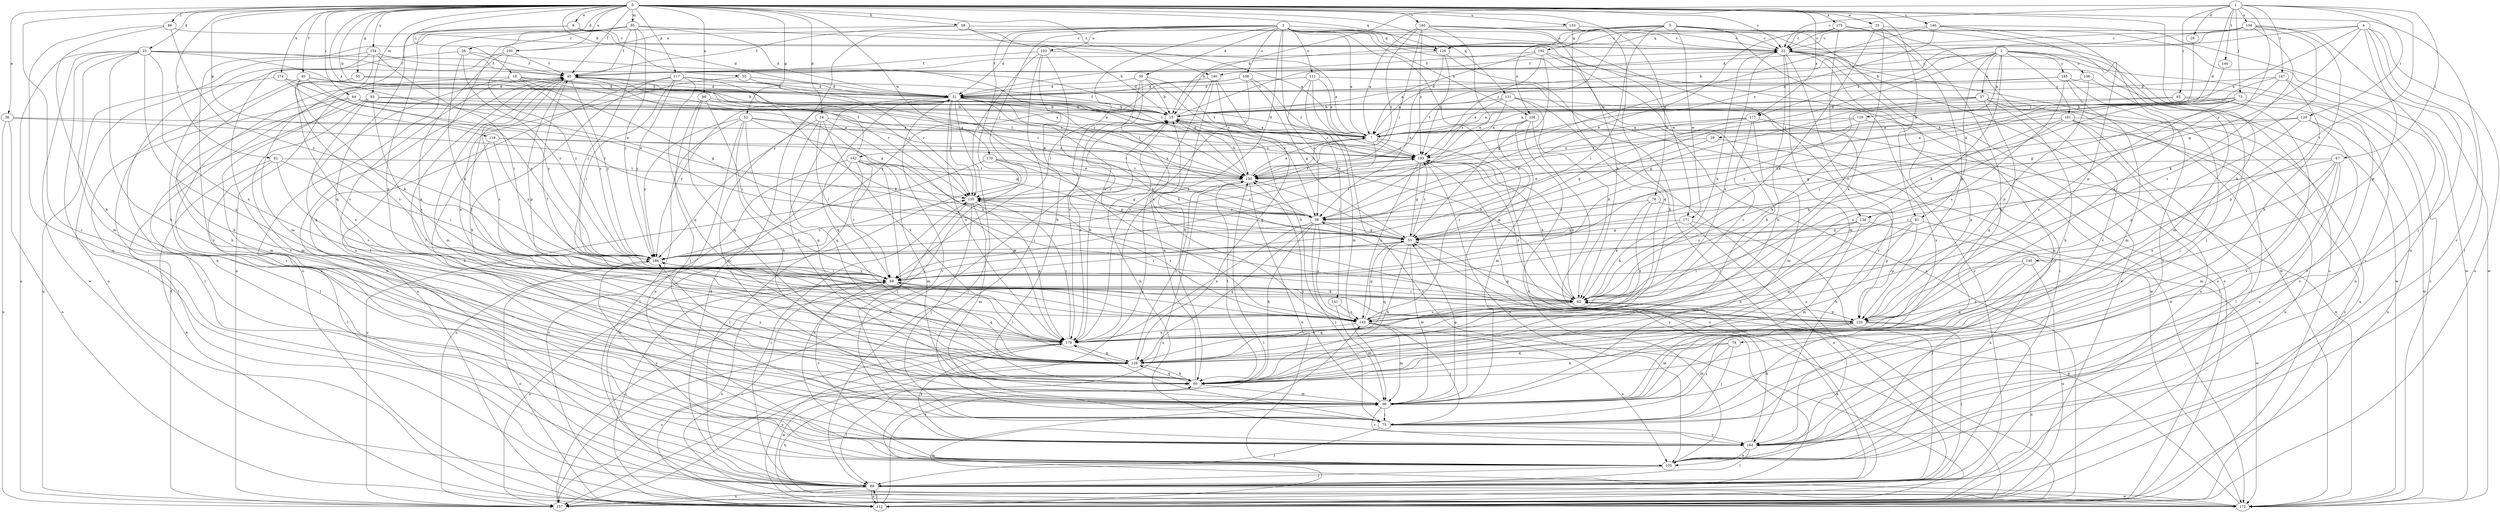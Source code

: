 strict digraph  {
0;
1;
2;
3;
4;
5;
6;
7;
15;
18;
22;
23;
24;
26;
28;
29;
30;
31;
35;
36;
37;
38;
40;
45;
50;
52;
53;
55;
59;
60;
61;
64;
65;
67;
68;
73;
75;
78;
79;
81;
82;
86;
89;
93;
95;
96;
99;
100;
103;
104;
105;
106;
108;
111;
112;
117;
118;
119;
120;
121;
126;
128;
129;
134;
135;
140;
141;
142;
143;
146;
147;
149;
150;
154;
155;
156;
157;
160;
164;
170;
171;
172;
174;
175;
177;
179;
181;
185;
186;
190;
192;
193;
0 -> 6  [label=a];
0 -> 7  [label=a];
0 -> 15  [label=b];
0 -> 18  [label=c];
0 -> 22  [label=c];
0 -> 23  [label=d];
0 -> 24  [label=d];
0 -> 26  [label=d];
0 -> 35  [label=e];
0 -> 36  [label=e];
0 -> 40  [label=f];
0 -> 45  [label=f];
0 -> 50  [label=g];
0 -> 52  [label=g];
0 -> 55  [label=h];
0 -> 59  [label=h];
0 -> 61  [label=i];
0 -> 64  [label=i];
0 -> 78  [label=k];
0 -> 79  [label=k];
0 -> 81  [label=k];
0 -> 86  [label=l];
0 -> 89  [label=l];
0 -> 93  [label=m];
0 -> 95  [label=m];
0 -> 99  [label=n];
0 -> 100  [label=n];
0 -> 117  [label=p];
0 -> 118  [label=p];
0 -> 121  [label=q];
0 -> 126  [label=q];
0 -> 140  [label=s];
0 -> 154  [label=u];
0 -> 155  [label=u];
0 -> 160  [label=v];
0 -> 164  [label=v];
0 -> 170  [label=w];
0 -> 174  [label=x];
0 -> 175  [label=x];
0 -> 177  [label=x];
0 -> 190  [label=z];
1 -> 15  [label=b];
1 -> 22  [label=c];
1 -> 28  [label=d];
1 -> 29  [label=d];
1 -> 65  [label=i];
1 -> 67  [label=i];
1 -> 73  [label=j];
1 -> 129  [label=r];
1 -> 134  [label=r];
1 -> 146  [label=t];
1 -> 147  [label=t];
1 -> 149  [label=t];
1 -> 156  [label=u];
2 -> 37  [label=e];
2 -> 75  [label=j];
2 -> 81  [label=k];
2 -> 82  [label=k];
2 -> 96  [label=m];
2 -> 106  [label=o];
2 -> 119  [label=p];
2 -> 177  [label=x];
2 -> 181  [label=y];
2 -> 185  [label=y];
2 -> 186  [label=y];
2 -> 190  [label=z];
3 -> 7  [label=a];
3 -> 30  [label=d];
3 -> 68  [label=i];
3 -> 96  [label=m];
3 -> 100  [label=n];
3 -> 103  [label=n];
3 -> 104  [label=n];
3 -> 108  [label=o];
3 -> 111  [label=o];
3 -> 112  [label=o];
3 -> 126  [label=q];
3 -> 134  [label=r];
3 -> 135  [label=r];
3 -> 141  [label=s];
3 -> 157  [label=u];
3 -> 171  [label=w];
3 -> 179  [label=x];
3 -> 186  [label=y];
4 -> 7  [label=a];
4 -> 15  [label=b];
4 -> 53  [label=g];
4 -> 75  [label=j];
4 -> 112  [label=o];
4 -> 120  [label=p];
4 -> 126  [label=q];
4 -> 164  [label=v];
5 -> 15  [label=b];
5 -> 22  [label=c];
5 -> 68  [label=i];
5 -> 104  [label=n];
5 -> 105  [label=n];
5 -> 126  [label=q];
5 -> 157  [label=u];
5 -> 171  [label=w];
5 -> 172  [label=w];
5 -> 192  [label=z];
6 -> 22  [label=c];
6 -> 31  [label=d];
6 -> 128  [label=q];
6 -> 179  [label=x];
7 -> 31  [label=d];
7 -> 112  [label=o];
7 -> 142  [label=s];
7 -> 150  [label=t];
7 -> 186  [label=y];
7 -> 193  [label=z];
15 -> 7  [label=a];
15 -> 22  [label=c];
15 -> 45  [label=f];
15 -> 179  [label=x];
15 -> 193  [label=z];
18 -> 31  [label=d];
18 -> 53  [label=g];
18 -> 128  [label=q];
18 -> 135  [label=r];
18 -> 150  [label=t];
18 -> 164  [label=v];
18 -> 186  [label=y];
22 -> 45  [label=f];
22 -> 60  [label=h];
22 -> 82  [label=k];
22 -> 89  [label=l];
22 -> 96  [label=m];
22 -> 112  [label=o];
22 -> 143  [label=s];
22 -> 157  [label=u];
22 -> 164  [label=v];
22 -> 172  [label=w];
23 -> 38  [label=e];
23 -> 45  [label=f];
23 -> 60  [label=h];
23 -> 89  [label=l];
23 -> 96  [label=m];
23 -> 128  [label=q];
23 -> 150  [label=t];
23 -> 157  [label=u];
23 -> 172  [label=w];
23 -> 179  [label=x];
24 -> 7  [label=a];
24 -> 68  [label=i];
24 -> 82  [label=k];
24 -> 96  [label=m];
24 -> 128  [label=q];
24 -> 179  [label=x];
26 -> 45  [label=f];
26 -> 82  [label=k];
26 -> 105  [label=n];
26 -> 150  [label=t];
26 -> 186  [label=y];
28 -> 150  [label=t];
29 -> 38  [label=e];
29 -> 179  [label=x];
29 -> 193  [label=z];
30 -> 15  [label=b];
30 -> 31  [label=d];
30 -> 38  [label=e];
30 -> 143  [label=s];
30 -> 179  [label=x];
30 -> 193  [label=z];
31 -> 15  [label=b];
31 -> 38  [label=e];
31 -> 60  [label=h];
31 -> 82  [label=k];
31 -> 89  [label=l];
31 -> 120  [label=p];
31 -> 128  [label=q];
31 -> 135  [label=r];
31 -> 150  [label=t];
31 -> 164  [label=v];
31 -> 179  [label=x];
31 -> 186  [label=y];
35 -> 22  [label=c];
35 -> 60  [label=h];
35 -> 82  [label=k];
35 -> 112  [label=o];
35 -> 143  [label=s];
36 -> 7  [label=a];
36 -> 112  [label=o];
36 -> 135  [label=r];
36 -> 157  [label=u];
37 -> 7  [label=a];
37 -> 15  [label=b];
37 -> 53  [label=g];
37 -> 60  [label=h];
37 -> 68  [label=i];
37 -> 89  [label=l];
37 -> 128  [label=q];
37 -> 157  [label=u];
38 -> 53  [label=g];
38 -> 60  [label=h];
38 -> 75  [label=j];
38 -> 128  [label=q];
38 -> 143  [label=s];
38 -> 179  [label=x];
40 -> 15  [label=b];
40 -> 31  [label=d];
40 -> 82  [label=k];
40 -> 89  [label=l];
40 -> 143  [label=s];
40 -> 186  [label=y];
45 -> 31  [label=d];
45 -> 53  [label=g];
45 -> 96  [label=m];
45 -> 105  [label=n];
45 -> 120  [label=p];
45 -> 135  [label=r];
45 -> 143  [label=s];
45 -> 186  [label=y];
50 -> 15  [label=b];
50 -> 31  [label=d];
50 -> 60  [label=h];
50 -> 143  [label=s];
52 -> 7  [label=a];
52 -> 38  [label=e];
52 -> 53  [label=g];
52 -> 60  [label=h];
52 -> 89  [label=l];
52 -> 105  [label=n];
52 -> 128  [label=q];
52 -> 186  [label=y];
53 -> 38  [label=e];
53 -> 60  [label=h];
53 -> 68  [label=i];
53 -> 96  [label=m];
53 -> 128  [label=q];
53 -> 150  [label=t];
53 -> 186  [label=y];
53 -> 193  [label=z];
55 -> 31  [label=d];
55 -> 135  [label=r];
55 -> 179  [label=x];
59 -> 7  [label=a];
59 -> 15  [label=b];
59 -> 22  [label=c];
59 -> 45  [label=f];
59 -> 164  [label=v];
60 -> 15  [label=b];
60 -> 89  [label=l];
60 -> 96  [label=m];
60 -> 128  [label=q];
60 -> 150  [label=t];
60 -> 186  [label=y];
61 -> 68  [label=i];
61 -> 89  [label=l];
61 -> 112  [label=o];
61 -> 143  [label=s];
61 -> 150  [label=t];
64 -> 7  [label=a];
64 -> 15  [label=b];
64 -> 60  [label=h];
64 -> 89  [label=l];
64 -> 96  [label=m];
64 -> 150  [label=t];
64 -> 193  [label=z];
65 -> 7  [label=a];
65 -> 15  [label=b];
65 -> 105  [label=n];
65 -> 164  [label=v];
67 -> 68  [label=i];
67 -> 75  [label=j];
67 -> 96  [label=m];
67 -> 150  [label=t];
67 -> 164  [label=v];
67 -> 179  [label=x];
68 -> 82  [label=k];
68 -> 112  [label=o];
68 -> 128  [label=q];
68 -> 157  [label=u];
68 -> 164  [label=v];
68 -> 186  [label=y];
73 -> 7  [label=a];
73 -> 15  [label=b];
73 -> 68  [label=i];
73 -> 143  [label=s];
73 -> 164  [label=v];
73 -> 186  [label=y];
75 -> 45  [label=f];
75 -> 89  [label=l];
75 -> 164  [label=v];
75 -> 179  [label=x];
78 -> 38  [label=e];
78 -> 82  [label=k];
78 -> 120  [label=p];
78 -> 179  [label=x];
79 -> 60  [label=h];
79 -> 75  [label=j];
79 -> 96  [label=m];
79 -> 128  [label=q];
81 -> 53  [label=g];
81 -> 60  [label=h];
81 -> 105  [label=n];
81 -> 120  [label=p];
81 -> 128  [label=q];
82 -> 15  [label=b];
82 -> 68  [label=i];
82 -> 120  [label=p];
82 -> 128  [label=q];
82 -> 143  [label=s];
82 -> 193  [label=z];
86 -> 22  [label=c];
86 -> 60  [label=h];
86 -> 105  [label=n];
86 -> 186  [label=y];
89 -> 31  [label=d];
89 -> 82  [label=k];
89 -> 112  [label=o];
89 -> 135  [label=r];
89 -> 157  [label=u];
89 -> 172  [label=w];
89 -> 193  [label=z];
93 -> 15  [label=b];
93 -> 89  [label=l];
93 -> 96  [label=m];
93 -> 143  [label=s];
93 -> 179  [label=x];
93 -> 193  [label=z];
95 -> 22  [label=c];
95 -> 31  [label=d];
95 -> 45  [label=f];
95 -> 68  [label=i];
95 -> 105  [label=n];
95 -> 112  [label=o];
95 -> 157  [label=u];
95 -> 186  [label=y];
96 -> 45  [label=f];
96 -> 53  [label=g];
96 -> 75  [label=j];
96 -> 150  [label=t];
96 -> 164  [label=v];
99 -> 7  [label=a];
99 -> 15  [label=b];
99 -> 68  [label=i];
99 -> 75  [label=j];
99 -> 128  [label=q];
100 -> 45  [label=f];
100 -> 89  [label=l];
100 -> 179  [label=x];
100 -> 186  [label=y];
103 -> 7  [label=a];
103 -> 45  [label=f];
103 -> 60  [label=h];
103 -> 75  [label=j];
103 -> 135  [label=r];
103 -> 143  [label=s];
104 -> 7  [label=a];
104 -> 96  [label=m];
104 -> 105  [label=n];
104 -> 112  [label=o];
104 -> 143  [label=s];
105 -> 89  [label=l];
105 -> 186  [label=y];
106 -> 31  [label=d];
106 -> 75  [label=j];
106 -> 120  [label=p];
108 -> 31  [label=d];
108 -> 53  [label=g];
108 -> 179  [label=x];
108 -> 186  [label=y];
108 -> 193  [label=z];
111 -> 7  [label=a];
111 -> 31  [label=d];
111 -> 38  [label=e];
111 -> 96  [label=m];
111 -> 112  [label=o];
111 -> 172  [label=w];
112 -> 68  [label=i];
112 -> 89  [label=l];
112 -> 96  [label=m];
112 -> 143  [label=s];
117 -> 31  [label=d];
117 -> 38  [label=e];
117 -> 60  [label=h];
117 -> 68  [label=i];
117 -> 82  [label=k];
117 -> 112  [label=o];
117 -> 128  [label=q];
117 -> 186  [label=y];
118 -> 60  [label=h];
118 -> 150  [label=t];
118 -> 186  [label=y];
118 -> 193  [label=z];
119 -> 7  [label=a];
119 -> 82  [label=k];
119 -> 120  [label=p];
119 -> 150  [label=t];
120 -> 45  [label=f];
120 -> 53  [label=g];
120 -> 75  [label=j];
120 -> 89  [label=l];
120 -> 96  [label=m];
120 -> 157  [label=u];
120 -> 179  [label=x];
120 -> 193  [label=z];
121 -> 15  [label=b];
121 -> 68  [label=i];
121 -> 82  [label=k];
121 -> 157  [label=u];
121 -> 172  [label=w];
121 -> 193  [label=z];
126 -> 38  [label=e];
126 -> 45  [label=f];
126 -> 89  [label=l];
126 -> 193  [label=z];
128 -> 60  [label=h];
128 -> 68  [label=i];
128 -> 150  [label=t];
128 -> 172  [label=w];
129 -> 7  [label=a];
129 -> 53  [label=g];
129 -> 120  [label=p];
129 -> 157  [label=u];
129 -> 164  [label=v];
134 -> 53  [label=g];
134 -> 60  [label=h];
134 -> 96  [label=m];
134 -> 172  [label=w];
134 -> 186  [label=y];
135 -> 38  [label=e];
135 -> 75  [label=j];
135 -> 96  [label=m];
135 -> 105  [label=n];
135 -> 143  [label=s];
135 -> 179  [label=x];
140 -> 22  [label=c];
140 -> 120  [label=p];
140 -> 135  [label=r];
140 -> 172  [label=w];
140 -> 179  [label=x];
140 -> 193  [label=z];
141 -> 96  [label=m];
141 -> 143  [label=s];
142 -> 45  [label=f];
142 -> 68  [label=i];
142 -> 75  [label=j];
142 -> 89  [label=l];
142 -> 96  [label=m];
142 -> 112  [label=o];
142 -> 150  [label=t];
142 -> 157  [label=u];
142 -> 179  [label=x];
143 -> 15  [label=b];
143 -> 53  [label=g];
143 -> 75  [label=j];
143 -> 96  [label=m];
143 -> 105  [label=n];
143 -> 179  [label=x];
146 -> 38  [label=e];
147 -> 31  [label=d];
147 -> 53  [label=g];
147 -> 120  [label=p];
147 -> 150  [label=t];
147 -> 164  [label=v];
149 -> 68  [label=i];
149 -> 128  [label=q];
149 -> 157  [label=u];
149 -> 179  [label=x];
150 -> 7  [label=a];
150 -> 15  [label=b];
150 -> 105  [label=n];
150 -> 135  [label=r];
150 -> 157  [label=u];
150 -> 193  [label=z];
154 -> 45  [label=f];
154 -> 68  [label=i];
154 -> 96  [label=m];
154 -> 112  [label=o];
154 -> 164  [label=v];
155 -> 22  [label=c];
155 -> 31  [label=d];
155 -> 60  [label=h];
155 -> 128  [label=q];
156 -> 15  [label=b];
156 -> 22  [label=c];
156 -> 31  [label=d];
156 -> 60  [label=h];
156 -> 82  [label=k];
156 -> 105  [label=n];
156 -> 143  [label=s];
157 -> 15  [label=b];
157 -> 45  [label=f];
160 -> 7  [label=a];
160 -> 22  [label=c];
160 -> 38  [label=e];
160 -> 82  [label=k];
160 -> 135  [label=r];
160 -> 150  [label=t];
160 -> 172  [label=w];
160 -> 193  [label=z];
164 -> 15  [label=b];
164 -> 82  [label=k];
164 -> 89  [label=l];
164 -> 105  [label=n];
164 -> 179  [label=x];
170 -> 38  [label=e];
170 -> 53  [label=g];
170 -> 150  [label=t];
170 -> 157  [label=u];
170 -> 172  [label=w];
171 -> 53  [label=g];
171 -> 82  [label=k];
171 -> 89  [label=l];
171 -> 105  [label=n];
172 -> 22  [label=c];
172 -> 53  [label=g];
172 -> 60  [label=h];
172 -> 68  [label=i];
172 -> 150  [label=t];
174 -> 31  [label=d];
174 -> 38  [label=e];
174 -> 157  [label=u];
174 -> 186  [label=y];
175 -> 22  [label=c];
175 -> 38  [label=e];
175 -> 120  [label=p];
175 -> 164  [label=v];
175 -> 179  [label=x];
175 -> 193  [label=z];
177 -> 7  [label=a];
177 -> 38  [label=e];
177 -> 53  [label=g];
177 -> 96  [label=m];
177 -> 143  [label=s];
177 -> 172  [label=w];
179 -> 15  [label=b];
179 -> 45  [label=f];
179 -> 112  [label=o];
179 -> 128  [label=q];
179 -> 135  [label=r];
179 -> 157  [label=u];
181 -> 7  [label=a];
181 -> 82  [label=k];
181 -> 89  [label=l];
181 -> 105  [label=n];
181 -> 112  [label=o];
181 -> 143  [label=s];
181 -> 157  [label=u];
185 -> 7  [label=a];
185 -> 31  [label=d];
185 -> 96  [label=m];
185 -> 143  [label=s];
185 -> 164  [label=v];
185 -> 172  [label=w];
186 -> 68  [label=i];
186 -> 112  [label=o];
186 -> 135  [label=r];
190 -> 31  [label=d];
190 -> 60  [label=h];
190 -> 128  [label=q];
190 -> 150  [label=t];
190 -> 157  [label=u];
192 -> 7  [label=a];
192 -> 45  [label=f];
192 -> 53  [label=g];
192 -> 60  [label=h];
192 -> 112  [label=o];
192 -> 150  [label=t];
193 -> 31  [label=d];
193 -> 53  [label=g];
193 -> 82  [label=k];
193 -> 105  [label=n];
193 -> 143  [label=s];
193 -> 150  [label=t];
}
